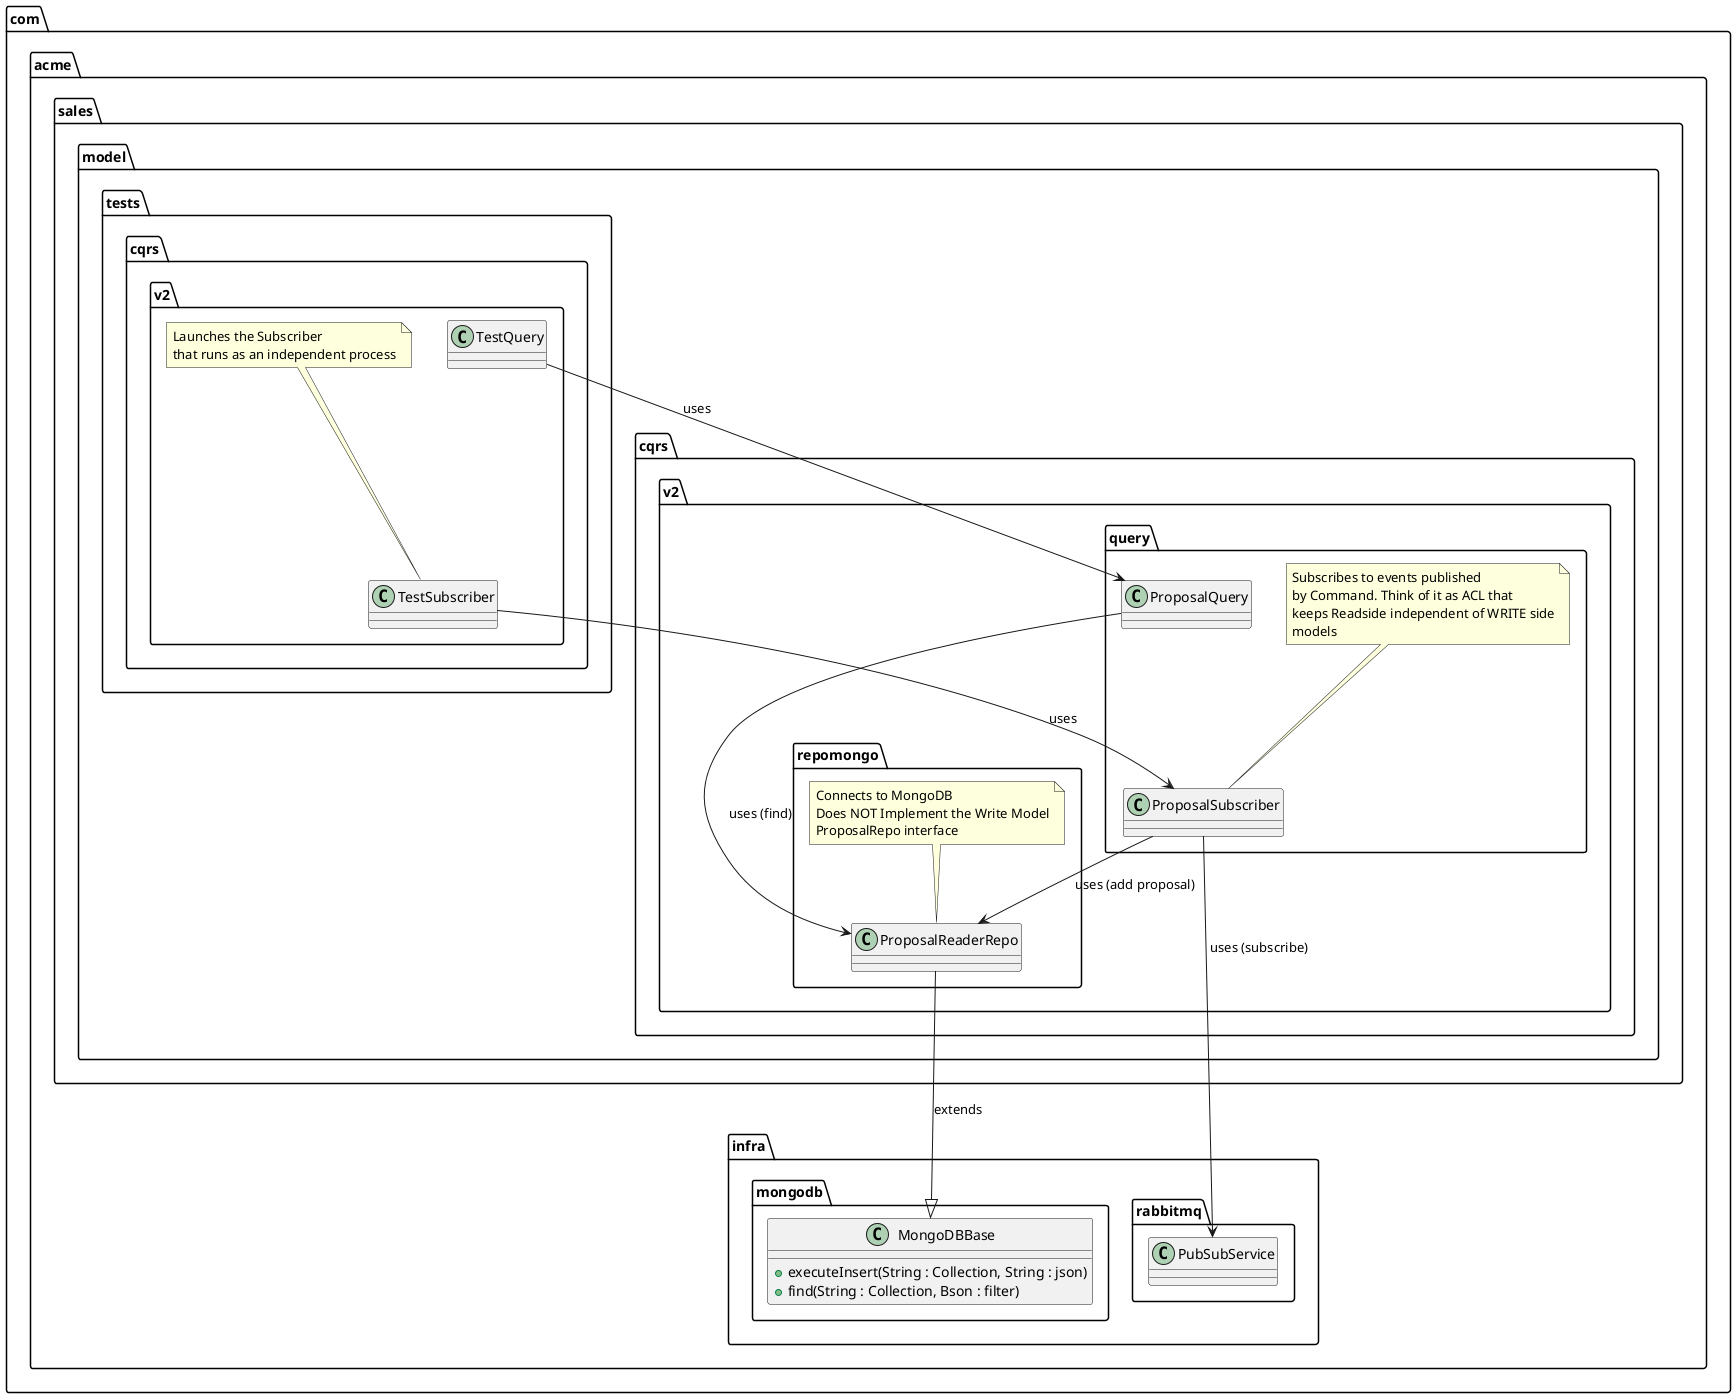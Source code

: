 @startuml

top to bottom direction
package com.acme.infra.mongodb {
    class MongoDBBase {
        + executeInsert(String : Collection, String : json)
        + find(String : Collection, Bson : filter)
    }
}

package com.acme.sales.model.cqrs.v2.repomongo {
    class ProposalReaderRepo
    note top of ProposalReaderRepo
        Connects to MongoDB
        Does NOT Implement the Write Model
        ProposalRepo interface
    end note
}
ProposalReaderRepo --|> MongoDBBase : extends

'Subscriber classes
package com.acme.sales.model.cqrs.v2.query {
    class ProposalSubscriber
    note top of ProposalSubscriber
        Subscribes to events published
        by Command. Think of it as ACL that
        keeps Readside independent of WRITE side
        models
    end note
}
ProposalSubscriber --> ProposalReaderRepo : uses (add proposal)

package  com.acme.infra.rabbitmq{
    class PubSubService
}
ProposalSubscriber --> PubSubService : uses (subscribe)

'Test class for subscriber
package com.acme.sales.model.tests.cqrs.v2 {
    class TestSubscriber
    note top of TestSubscriber
        Launches the Subscriber
        that runs as an independent process
    end note
    TestSubscriber--> ProposalSubscriber : uses
}

'Query class
package com.acme.sales.model.cqrs.v2.query {
    class ProposalQuery
}
ProposalQuery --> ProposalReaderRepo : uses (find)


'Test class for Queries
package com.acme.sales.model.tests.cqrs.v2 {
    class TestQuery
    TestQuery--> ProposalQuery : uses
}

@enduml